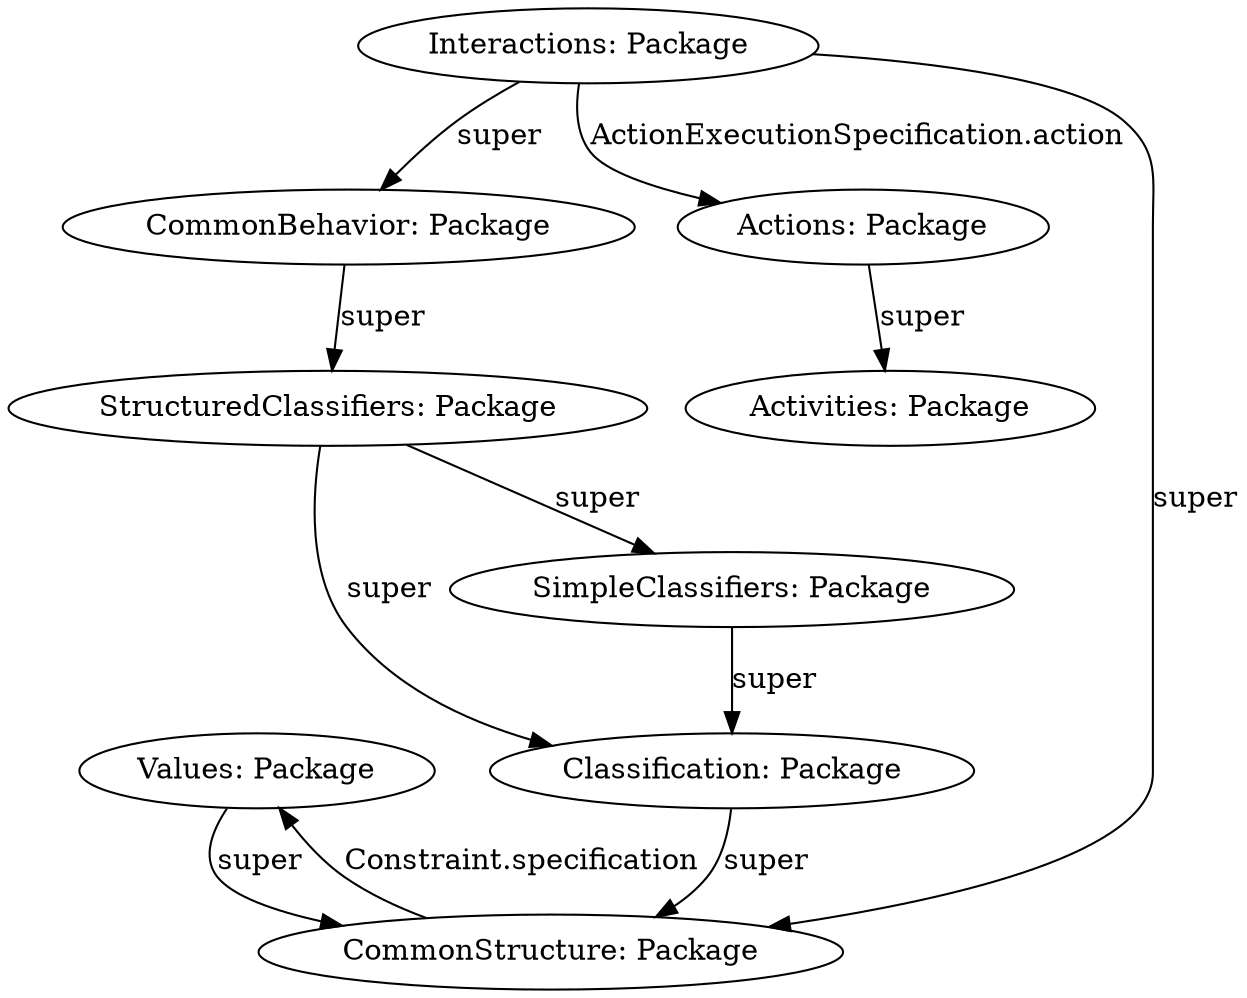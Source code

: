 digraph{
{style = filled
shape = box
}
"ID5a5024eb" [label= "Values: Package" style=solid fillcolor = white]
"ID79aa675b" [label= "StructuredClassifiers: Package" style=solid fillcolor = white]
"ID4708acc6" [label= "CommonBehavior: Package" style=solid fillcolor = white]
"ID2821da0a" [label= "Activities: Package" style=solid fillcolor = white]
"ID46e32574" [label= "Classification: Package" style=solid fillcolor = white]
"ID597f2d3f" [label= "Actions: Package" style=solid fillcolor = white]
"ID18f1631c" [label= "Interactions: Package" style=solid fillcolor = white]
"ID308d8de8" [label= "SimpleClassifiers: Package" style=solid fillcolor = white]
"ID1a345c6c" [label= "CommonStructure: Package" style=solid fillcolor = white]
ID597f2d3f -> ID2821da0a [label = "super" style = solid color = black ]
ID79aa675b -> ID308d8de8 [label = "super" style = solid color = black ]
ID1a345c6c -> ID5a5024eb [label = "Constraint.specification" style = solid color = black ]
ID308d8de8 -> ID46e32574 [label = "super" style = solid color = black ]
ID18f1631c -> ID1a345c6c [label = "super" style = solid color = black ]
ID18f1631c -> ID4708acc6 [label = "super" style = solid color = black ]
ID79aa675b -> ID46e32574 [label = "super" style = solid color = black ]
ID18f1631c -> ID597f2d3f [label = "ActionExecutionSpecification.action" style = solid color = black ]
ID46e32574 -> ID1a345c6c [label = "super" style = solid color = black ]
ID4708acc6 -> ID79aa675b [label = "super" style = solid color = black ]
ID5a5024eb -> ID1a345c6c [label = "super" style = solid color = black ]
}